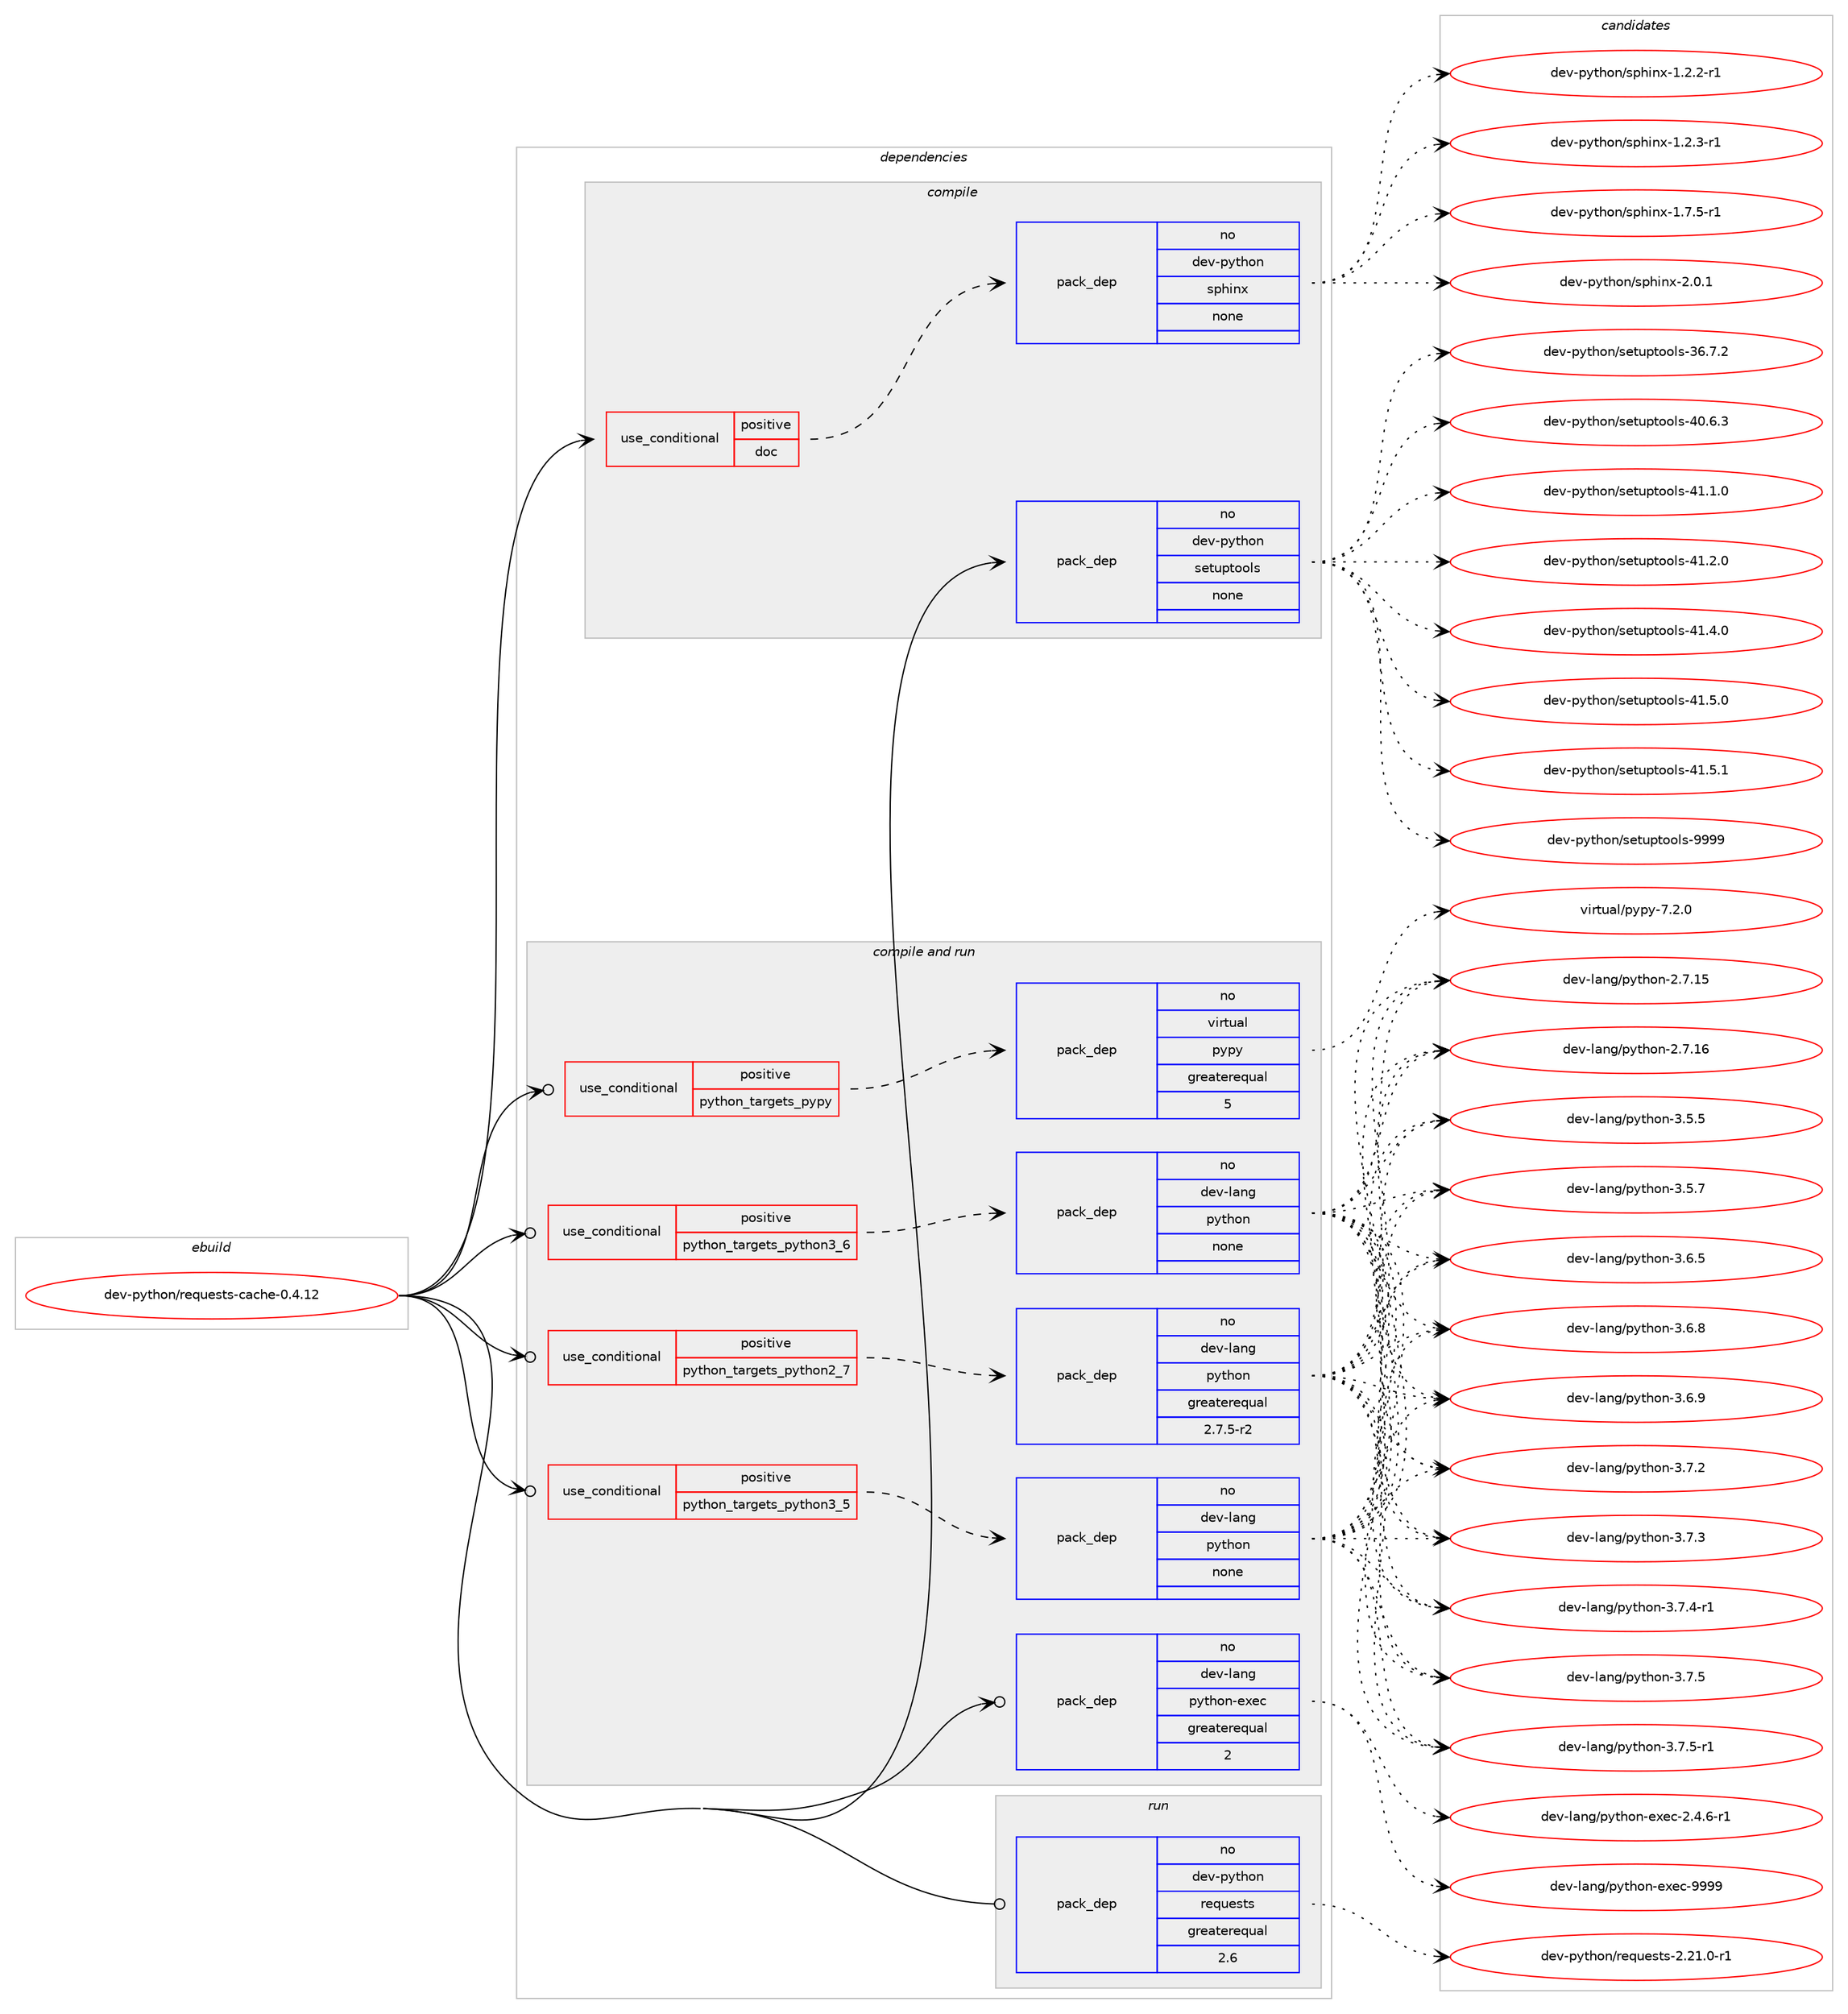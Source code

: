 digraph prolog {

# *************
# Graph options
# *************

newrank=true;
concentrate=true;
compound=true;
graph [rankdir=LR,fontname=Helvetica,fontsize=10,ranksep=1.5];#, ranksep=2.5, nodesep=0.2];
edge  [arrowhead=vee];
node  [fontname=Helvetica,fontsize=10];

# **********
# The ebuild
# **********

subgraph cluster_leftcol {
color=gray;
rank=same;
label=<<i>ebuild</i>>;
id [label="dev-python/requests-cache-0.4.12", color=red, width=4, href="../dev-python/requests-cache-0.4.12.svg"];
}

# ****************
# The dependencies
# ****************

subgraph cluster_midcol {
color=gray;
label=<<i>dependencies</i>>;
subgraph cluster_compile {
fillcolor="#eeeeee";
style=filled;
label=<<i>compile</i>>;
subgraph cond148596 {
dependency635052 [label=<<TABLE BORDER="0" CELLBORDER="1" CELLSPACING="0" CELLPADDING="4"><TR><TD ROWSPAN="3" CELLPADDING="10">use_conditional</TD></TR><TR><TD>positive</TD></TR><TR><TD>doc</TD></TR></TABLE>>, shape=none, color=red];
subgraph pack474577 {
dependency635053 [label=<<TABLE BORDER="0" CELLBORDER="1" CELLSPACING="0" CELLPADDING="4" WIDTH="220"><TR><TD ROWSPAN="6" CELLPADDING="30">pack_dep</TD></TR><TR><TD WIDTH="110">no</TD></TR><TR><TD>dev-python</TD></TR><TR><TD>sphinx</TD></TR><TR><TD>none</TD></TR><TR><TD></TD></TR></TABLE>>, shape=none, color=blue];
}
dependency635052:e -> dependency635053:w [weight=20,style="dashed",arrowhead="vee"];
}
id:e -> dependency635052:w [weight=20,style="solid",arrowhead="vee"];
subgraph pack474578 {
dependency635054 [label=<<TABLE BORDER="0" CELLBORDER="1" CELLSPACING="0" CELLPADDING="4" WIDTH="220"><TR><TD ROWSPAN="6" CELLPADDING="30">pack_dep</TD></TR><TR><TD WIDTH="110">no</TD></TR><TR><TD>dev-python</TD></TR><TR><TD>setuptools</TD></TR><TR><TD>none</TD></TR><TR><TD></TD></TR></TABLE>>, shape=none, color=blue];
}
id:e -> dependency635054:w [weight=20,style="solid",arrowhead="vee"];
}
subgraph cluster_compileandrun {
fillcolor="#eeeeee";
style=filled;
label=<<i>compile and run</i>>;
subgraph cond148597 {
dependency635055 [label=<<TABLE BORDER="0" CELLBORDER="1" CELLSPACING="0" CELLPADDING="4"><TR><TD ROWSPAN="3" CELLPADDING="10">use_conditional</TD></TR><TR><TD>positive</TD></TR><TR><TD>python_targets_pypy</TD></TR></TABLE>>, shape=none, color=red];
subgraph pack474579 {
dependency635056 [label=<<TABLE BORDER="0" CELLBORDER="1" CELLSPACING="0" CELLPADDING="4" WIDTH="220"><TR><TD ROWSPAN="6" CELLPADDING="30">pack_dep</TD></TR><TR><TD WIDTH="110">no</TD></TR><TR><TD>virtual</TD></TR><TR><TD>pypy</TD></TR><TR><TD>greaterequal</TD></TR><TR><TD>5</TD></TR></TABLE>>, shape=none, color=blue];
}
dependency635055:e -> dependency635056:w [weight=20,style="dashed",arrowhead="vee"];
}
id:e -> dependency635055:w [weight=20,style="solid",arrowhead="odotvee"];
subgraph cond148598 {
dependency635057 [label=<<TABLE BORDER="0" CELLBORDER="1" CELLSPACING="0" CELLPADDING="4"><TR><TD ROWSPAN="3" CELLPADDING="10">use_conditional</TD></TR><TR><TD>positive</TD></TR><TR><TD>python_targets_python2_7</TD></TR></TABLE>>, shape=none, color=red];
subgraph pack474580 {
dependency635058 [label=<<TABLE BORDER="0" CELLBORDER="1" CELLSPACING="0" CELLPADDING="4" WIDTH="220"><TR><TD ROWSPAN="6" CELLPADDING="30">pack_dep</TD></TR><TR><TD WIDTH="110">no</TD></TR><TR><TD>dev-lang</TD></TR><TR><TD>python</TD></TR><TR><TD>greaterequal</TD></TR><TR><TD>2.7.5-r2</TD></TR></TABLE>>, shape=none, color=blue];
}
dependency635057:e -> dependency635058:w [weight=20,style="dashed",arrowhead="vee"];
}
id:e -> dependency635057:w [weight=20,style="solid",arrowhead="odotvee"];
subgraph cond148599 {
dependency635059 [label=<<TABLE BORDER="0" CELLBORDER="1" CELLSPACING="0" CELLPADDING="4"><TR><TD ROWSPAN="3" CELLPADDING="10">use_conditional</TD></TR><TR><TD>positive</TD></TR><TR><TD>python_targets_python3_5</TD></TR></TABLE>>, shape=none, color=red];
subgraph pack474581 {
dependency635060 [label=<<TABLE BORDER="0" CELLBORDER="1" CELLSPACING="0" CELLPADDING="4" WIDTH="220"><TR><TD ROWSPAN="6" CELLPADDING="30">pack_dep</TD></TR><TR><TD WIDTH="110">no</TD></TR><TR><TD>dev-lang</TD></TR><TR><TD>python</TD></TR><TR><TD>none</TD></TR><TR><TD></TD></TR></TABLE>>, shape=none, color=blue];
}
dependency635059:e -> dependency635060:w [weight=20,style="dashed",arrowhead="vee"];
}
id:e -> dependency635059:w [weight=20,style="solid",arrowhead="odotvee"];
subgraph cond148600 {
dependency635061 [label=<<TABLE BORDER="0" CELLBORDER="1" CELLSPACING="0" CELLPADDING="4"><TR><TD ROWSPAN="3" CELLPADDING="10">use_conditional</TD></TR><TR><TD>positive</TD></TR><TR><TD>python_targets_python3_6</TD></TR></TABLE>>, shape=none, color=red];
subgraph pack474582 {
dependency635062 [label=<<TABLE BORDER="0" CELLBORDER="1" CELLSPACING="0" CELLPADDING="4" WIDTH="220"><TR><TD ROWSPAN="6" CELLPADDING="30">pack_dep</TD></TR><TR><TD WIDTH="110">no</TD></TR><TR><TD>dev-lang</TD></TR><TR><TD>python</TD></TR><TR><TD>none</TD></TR><TR><TD></TD></TR></TABLE>>, shape=none, color=blue];
}
dependency635061:e -> dependency635062:w [weight=20,style="dashed",arrowhead="vee"];
}
id:e -> dependency635061:w [weight=20,style="solid",arrowhead="odotvee"];
subgraph pack474583 {
dependency635063 [label=<<TABLE BORDER="0" CELLBORDER="1" CELLSPACING="0" CELLPADDING="4" WIDTH="220"><TR><TD ROWSPAN="6" CELLPADDING="30">pack_dep</TD></TR><TR><TD WIDTH="110">no</TD></TR><TR><TD>dev-lang</TD></TR><TR><TD>python-exec</TD></TR><TR><TD>greaterequal</TD></TR><TR><TD>2</TD></TR></TABLE>>, shape=none, color=blue];
}
id:e -> dependency635063:w [weight=20,style="solid",arrowhead="odotvee"];
}
subgraph cluster_run {
fillcolor="#eeeeee";
style=filled;
label=<<i>run</i>>;
subgraph pack474584 {
dependency635064 [label=<<TABLE BORDER="0" CELLBORDER="1" CELLSPACING="0" CELLPADDING="4" WIDTH="220"><TR><TD ROWSPAN="6" CELLPADDING="30">pack_dep</TD></TR><TR><TD WIDTH="110">no</TD></TR><TR><TD>dev-python</TD></TR><TR><TD>requests</TD></TR><TR><TD>greaterequal</TD></TR><TR><TD>2.6</TD></TR></TABLE>>, shape=none, color=blue];
}
id:e -> dependency635064:w [weight=20,style="solid",arrowhead="odot"];
}
}

# **************
# The candidates
# **************

subgraph cluster_choices {
rank=same;
color=gray;
label=<<i>candidates</i>>;

subgraph choice474577 {
color=black;
nodesep=1;
choice10010111845112121116104111110471151121041051101204549465046504511449 [label="dev-python/sphinx-1.2.2-r1", color=red, width=4,href="../dev-python/sphinx-1.2.2-r1.svg"];
choice10010111845112121116104111110471151121041051101204549465046514511449 [label="dev-python/sphinx-1.2.3-r1", color=red, width=4,href="../dev-python/sphinx-1.2.3-r1.svg"];
choice10010111845112121116104111110471151121041051101204549465546534511449 [label="dev-python/sphinx-1.7.5-r1", color=red, width=4,href="../dev-python/sphinx-1.7.5-r1.svg"];
choice1001011184511212111610411111047115112104105110120455046484649 [label="dev-python/sphinx-2.0.1", color=red, width=4,href="../dev-python/sphinx-2.0.1.svg"];
dependency635053:e -> choice10010111845112121116104111110471151121041051101204549465046504511449:w [style=dotted,weight="100"];
dependency635053:e -> choice10010111845112121116104111110471151121041051101204549465046514511449:w [style=dotted,weight="100"];
dependency635053:e -> choice10010111845112121116104111110471151121041051101204549465546534511449:w [style=dotted,weight="100"];
dependency635053:e -> choice1001011184511212111610411111047115112104105110120455046484649:w [style=dotted,weight="100"];
}
subgraph choice474578 {
color=black;
nodesep=1;
choice100101118451121211161041111104711510111611711211611111110811545515446554650 [label="dev-python/setuptools-36.7.2", color=red, width=4,href="../dev-python/setuptools-36.7.2.svg"];
choice100101118451121211161041111104711510111611711211611111110811545524846544651 [label="dev-python/setuptools-40.6.3", color=red, width=4,href="../dev-python/setuptools-40.6.3.svg"];
choice100101118451121211161041111104711510111611711211611111110811545524946494648 [label="dev-python/setuptools-41.1.0", color=red, width=4,href="../dev-python/setuptools-41.1.0.svg"];
choice100101118451121211161041111104711510111611711211611111110811545524946504648 [label="dev-python/setuptools-41.2.0", color=red, width=4,href="../dev-python/setuptools-41.2.0.svg"];
choice100101118451121211161041111104711510111611711211611111110811545524946524648 [label="dev-python/setuptools-41.4.0", color=red, width=4,href="../dev-python/setuptools-41.4.0.svg"];
choice100101118451121211161041111104711510111611711211611111110811545524946534648 [label="dev-python/setuptools-41.5.0", color=red, width=4,href="../dev-python/setuptools-41.5.0.svg"];
choice100101118451121211161041111104711510111611711211611111110811545524946534649 [label="dev-python/setuptools-41.5.1", color=red, width=4,href="../dev-python/setuptools-41.5.1.svg"];
choice10010111845112121116104111110471151011161171121161111111081154557575757 [label="dev-python/setuptools-9999", color=red, width=4,href="../dev-python/setuptools-9999.svg"];
dependency635054:e -> choice100101118451121211161041111104711510111611711211611111110811545515446554650:w [style=dotted,weight="100"];
dependency635054:e -> choice100101118451121211161041111104711510111611711211611111110811545524846544651:w [style=dotted,weight="100"];
dependency635054:e -> choice100101118451121211161041111104711510111611711211611111110811545524946494648:w [style=dotted,weight="100"];
dependency635054:e -> choice100101118451121211161041111104711510111611711211611111110811545524946504648:w [style=dotted,weight="100"];
dependency635054:e -> choice100101118451121211161041111104711510111611711211611111110811545524946524648:w [style=dotted,weight="100"];
dependency635054:e -> choice100101118451121211161041111104711510111611711211611111110811545524946534648:w [style=dotted,weight="100"];
dependency635054:e -> choice100101118451121211161041111104711510111611711211611111110811545524946534649:w [style=dotted,weight="100"];
dependency635054:e -> choice10010111845112121116104111110471151011161171121161111111081154557575757:w [style=dotted,weight="100"];
}
subgraph choice474579 {
color=black;
nodesep=1;
choice1181051141161179710847112121112121455546504648 [label="virtual/pypy-7.2.0", color=red, width=4,href="../virtual/pypy-7.2.0.svg"];
dependency635056:e -> choice1181051141161179710847112121112121455546504648:w [style=dotted,weight="100"];
}
subgraph choice474580 {
color=black;
nodesep=1;
choice10010111845108971101034711212111610411111045504655464953 [label="dev-lang/python-2.7.15", color=red, width=4,href="../dev-lang/python-2.7.15.svg"];
choice10010111845108971101034711212111610411111045504655464954 [label="dev-lang/python-2.7.16", color=red, width=4,href="../dev-lang/python-2.7.16.svg"];
choice100101118451089711010347112121116104111110455146534653 [label="dev-lang/python-3.5.5", color=red, width=4,href="../dev-lang/python-3.5.5.svg"];
choice100101118451089711010347112121116104111110455146534655 [label="dev-lang/python-3.5.7", color=red, width=4,href="../dev-lang/python-3.5.7.svg"];
choice100101118451089711010347112121116104111110455146544653 [label="dev-lang/python-3.6.5", color=red, width=4,href="../dev-lang/python-3.6.5.svg"];
choice100101118451089711010347112121116104111110455146544656 [label="dev-lang/python-3.6.8", color=red, width=4,href="../dev-lang/python-3.6.8.svg"];
choice100101118451089711010347112121116104111110455146544657 [label="dev-lang/python-3.6.9", color=red, width=4,href="../dev-lang/python-3.6.9.svg"];
choice100101118451089711010347112121116104111110455146554650 [label="dev-lang/python-3.7.2", color=red, width=4,href="../dev-lang/python-3.7.2.svg"];
choice100101118451089711010347112121116104111110455146554651 [label="dev-lang/python-3.7.3", color=red, width=4,href="../dev-lang/python-3.7.3.svg"];
choice1001011184510897110103471121211161041111104551465546524511449 [label="dev-lang/python-3.7.4-r1", color=red, width=4,href="../dev-lang/python-3.7.4-r1.svg"];
choice100101118451089711010347112121116104111110455146554653 [label="dev-lang/python-3.7.5", color=red, width=4,href="../dev-lang/python-3.7.5.svg"];
choice1001011184510897110103471121211161041111104551465546534511449 [label="dev-lang/python-3.7.5-r1", color=red, width=4,href="../dev-lang/python-3.7.5-r1.svg"];
dependency635058:e -> choice10010111845108971101034711212111610411111045504655464953:w [style=dotted,weight="100"];
dependency635058:e -> choice10010111845108971101034711212111610411111045504655464954:w [style=dotted,weight="100"];
dependency635058:e -> choice100101118451089711010347112121116104111110455146534653:w [style=dotted,weight="100"];
dependency635058:e -> choice100101118451089711010347112121116104111110455146534655:w [style=dotted,weight="100"];
dependency635058:e -> choice100101118451089711010347112121116104111110455146544653:w [style=dotted,weight="100"];
dependency635058:e -> choice100101118451089711010347112121116104111110455146544656:w [style=dotted,weight="100"];
dependency635058:e -> choice100101118451089711010347112121116104111110455146544657:w [style=dotted,weight="100"];
dependency635058:e -> choice100101118451089711010347112121116104111110455146554650:w [style=dotted,weight="100"];
dependency635058:e -> choice100101118451089711010347112121116104111110455146554651:w [style=dotted,weight="100"];
dependency635058:e -> choice1001011184510897110103471121211161041111104551465546524511449:w [style=dotted,weight="100"];
dependency635058:e -> choice100101118451089711010347112121116104111110455146554653:w [style=dotted,weight="100"];
dependency635058:e -> choice1001011184510897110103471121211161041111104551465546534511449:w [style=dotted,weight="100"];
}
subgraph choice474581 {
color=black;
nodesep=1;
choice10010111845108971101034711212111610411111045504655464953 [label="dev-lang/python-2.7.15", color=red, width=4,href="../dev-lang/python-2.7.15.svg"];
choice10010111845108971101034711212111610411111045504655464954 [label="dev-lang/python-2.7.16", color=red, width=4,href="../dev-lang/python-2.7.16.svg"];
choice100101118451089711010347112121116104111110455146534653 [label="dev-lang/python-3.5.5", color=red, width=4,href="../dev-lang/python-3.5.5.svg"];
choice100101118451089711010347112121116104111110455146534655 [label="dev-lang/python-3.5.7", color=red, width=4,href="../dev-lang/python-3.5.7.svg"];
choice100101118451089711010347112121116104111110455146544653 [label="dev-lang/python-3.6.5", color=red, width=4,href="../dev-lang/python-3.6.5.svg"];
choice100101118451089711010347112121116104111110455146544656 [label="dev-lang/python-3.6.8", color=red, width=4,href="../dev-lang/python-3.6.8.svg"];
choice100101118451089711010347112121116104111110455146544657 [label="dev-lang/python-3.6.9", color=red, width=4,href="../dev-lang/python-3.6.9.svg"];
choice100101118451089711010347112121116104111110455146554650 [label="dev-lang/python-3.7.2", color=red, width=4,href="../dev-lang/python-3.7.2.svg"];
choice100101118451089711010347112121116104111110455146554651 [label="dev-lang/python-3.7.3", color=red, width=4,href="../dev-lang/python-3.7.3.svg"];
choice1001011184510897110103471121211161041111104551465546524511449 [label="dev-lang/python-3.7.4-r1", color=red, width=4,href="../dev-lang/python-3.7.4-r1.svg"];
choice100101118451089711010347112121116104111110455146554653 [label="dev-lang/python-3.7.5", color=red, width=4,href="../dev-lang/python-3.7.5.svg"];
choice1001011184510897110103471121211161041111104551465546534511449 [label="dev-lang/python-3.7.5-r1", color=red, width=4,href="../dev-lang/python-3.7.5-r1.svg"];
dependency635060:e -> choice10010111845108971101034711212111610411111045504655464953:w [style=dotted,weight="100"];
dependency635060:e -> choice10010111845108971101034711212111610411111045504655464954:w [style=dotted,weight="100"];
dependency635060:e -> choice100101118451089711010347112121116104111110455146534653:w [style=dotted,weight="100"];
dependency635060:e -> choice100101118451089711010347112121116104111110455146534655:w [style=dotted,weight="100"];
dependency635060:e -> choice100101118451089711010347112121116104111110455146544653:w [style=dotted,weight="100"];
dependency635060:e -> choice100101118451089711010347112121116104111110455146544656:w [style=dotted,weight="100"];
dependency635060:e -> choice100101118451089711010347112121116104111110455146544657:w [style=dotted,weight="100"];
dependency635060:e -> choice100101118451089711010347112121116104111110455146554650:w [style=dotted,weight="100"];
dependency635060:e -> choice100101118451089711010347112121116104111110455146554651:w [style=dotted,weight="100"];
dependency635060:e -> choice1001011184510897110103471121211161041111104551465546524511449:w [style=dotted,weight="100"];
dependency635060:e -> choice100101118451089711010347112121116104111110455146554653:w [style=dotted,weight="100"];
dependency635060:e -> choice1001011184510897110103471121211161041111104551465546534511449:w [style=dotted,weight="100"];
}
subgraph choice474582 {
color=black;
nodesep=1;
choice10010111845108971101034711212111610411111045504655464953 [label="dev-lang/python-2.7.15", color=red, width=4,href="../dev-lang/python-2.7.15.svg"];
choice10010111845108971101034711212111610411111045504655464954 [label="dev-lang/python-2.7.16", color=red, width=4,href="../dev-lang/python-2.7.16.svg"];
choice100101118451089711010347112121116104111110455146534653 [label="dev-lang/python-3.5.5", color=red, width=4,href="../dev-lang/python-3.5.5.svg"];
choice100101118451089711010347112121116104111110455146534655 [label="dev-lang/python-3.5.7", color=red, width=4,href="../dev-lang/python-3.5.7.svg"];
choice100101118451089711010347112121116104111110455146544653 [label="dev-lang/python-3.6.5", color=red, width=4,href="../dev-lang/python-3.6.5.svg"];
choice100101118451089711010347112121116104111110455146544656 [label="dev-lang/python-3.6.8", color=red, width=4,href="../dev-lang/python-3.6.8.svg"];
choice100101118451089711010347112121116104111110455146544657 [label="dev-lang/python-3.6.9", color=red, width=4,href="../dev-lang/python-3.6.9.svg"];
choice100101118451089711010347112121116104111110455146554650 [label="dev-lang/python-3.7.2", color=red, width=4,href="../dev-lang/python-3.7.2.svg"];
choice100101118451089711010347112121116104111110455146554651 [label="dev-lang/python-3.7.3", color=red, width=4,href="../dev-lang/python-3.7.3.svg"];
choice1001011184510897110103471121211161041111104551465546524511449 [label="dev-lang/python-3.7.4-r1", color=red, width=4,href="../dev-lang/python-3.7.4-r1.svg"];
choice100101118451089711010347112121116104111110455146554653 [label="dev-lang/python-3.7.5", color=red, width=4,href="../dev-lang/python-3.7.5.svg"];
choice1001011184510897110103471121211161041111104551465546534511449 [label="dev-lang/python-3.7.5-r1", color=red, width=4,href="../dev-lang/python-3.7.5-r1.svg"];
dependency635062:e -> choice10010111845108971101034711212111610411111045504655464953:w [style=dotted,weight="100"];
dependency635062:e -> choice10010111845108971101034711212111610411111045504655464954:w [style=dotted,weight="100"];
dependency635062:e -> choice100101118451089711010347112121116104111110455146534653:w [style=dotted,weight="100"];
dependency635062:e -> choice100101118451089711010347112121116104111110455146534655:w [style=dotted,weight="100"];
dependency635062:e -> choice100101118451089711010347112121116104111110455146544653:w [style=dotted,weight="100"];
dependency635062:e -> choice100101118451089711010347112121116104111110455146544656:w [style=dotted,weight="100"];
dependency635062:e -> choice100101118451089711010347112121116104111110455146544657:w [style=dotted,weight="100"];
dependency635062:e -> choice100101118451089711010347112121116104111110455146554650:w [style=dotted,weight="100"];
dependency635062:e -> choice100101118451089711010347112121116104111110455146554651:w [style=dotted,weight="100"];
dependency635062:e -> choice1001011184510897110103471121211161041111104551465546524511449:w [style=dotted,weight="100"];
dependency635062:e -> choice100101118451089711010347112121116104111110455146554653:w [style=dotted,weight="100"];
dependency635062:e -> choice1001011184510897110103471121211161041111104551465546534511449:w [style=dotted,weight="100"];
}
subgraph choice474583 {
color=black;
nodesep=1;
choice10010111845108971101034711212111610411111045101120101994550465246544511449 [label="dev-lang/python-exec-2.4.6-r1", color=red, width=4,href="../dev-lang/python-exec-2.4.6-r1.svg"];
choice10010111845108971101034711212111610411111045101120101994557575757 [label="dev-lang/python-exec-9999", color=red, width=4,href="../dev-lang/python-exec-9999.svg"];
dependency635063:e -> choice10010111845108971101034711212111610411111045101120101994550465246544511449:w [style=dotted,weight="100"];
dependency635063:e -> choice10010111845108971101034711212111610411111045101120101994557575757:w [style=dotted,weight="100"];
}
subgraph choice474584 {
color=black;
nodesep=1;
choice1001011184511212111610411111047114101113117101115116115455046504946484511449 [label="dev-python/requests-2.21.0-r1", color=red, width=4,href="../dev-python/requests-2.21.0-r1.svg"];
dependency635064:e -> choice1001011184511212111610411111047114101113117101115116115455046504946484511449:w [style=dotted,weight="100"];
}
}

}

